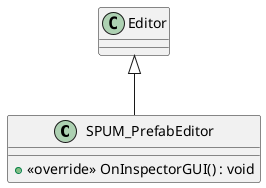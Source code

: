 @startuml
class SPUM_PrefabEditor {
    + <<override>> OnInspectorGUI() : void
}
Editor <|-- SPUM_PrefabEditor
@enduml
